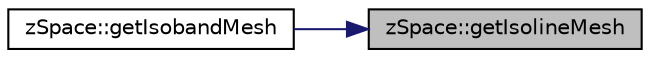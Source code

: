 digraph "zSpace::getIsolineMesh"
{
 // LATEX_PDF_SIZE
  edge [fontname="Helvetica",fontsize="10",labelfontname="Helvetica",labelfontsize="10"];
  node [fontname="Helvetica",fontsize="10",shape=record];
  rankdir="RL";
  Node188 [label="zSpace::getIsolineMesh",height=0.2,width=0.4,color="black", fillcolor="grey75", style="filled", fontcolor="black",tooltip="This method creates a isoline mesh from the input field mesh at the given field threshold."];
  Node188 -> Node189 [dir="back",color="midnightblue",fontsize="10",style="solid",fontname="Helvetica"];
  Node189 [label="zSpace::getIsobandMesh",height=0.2,width=0.4,color="black", fillcolor="white", style="filled",URL="$group__z_field2_d_utilities.html#ga45610f4909d8d9800db09f245dc8ba8a",tooltip="This method creates a isoband mesh from the input field mesh at the given field threshold."];
}
